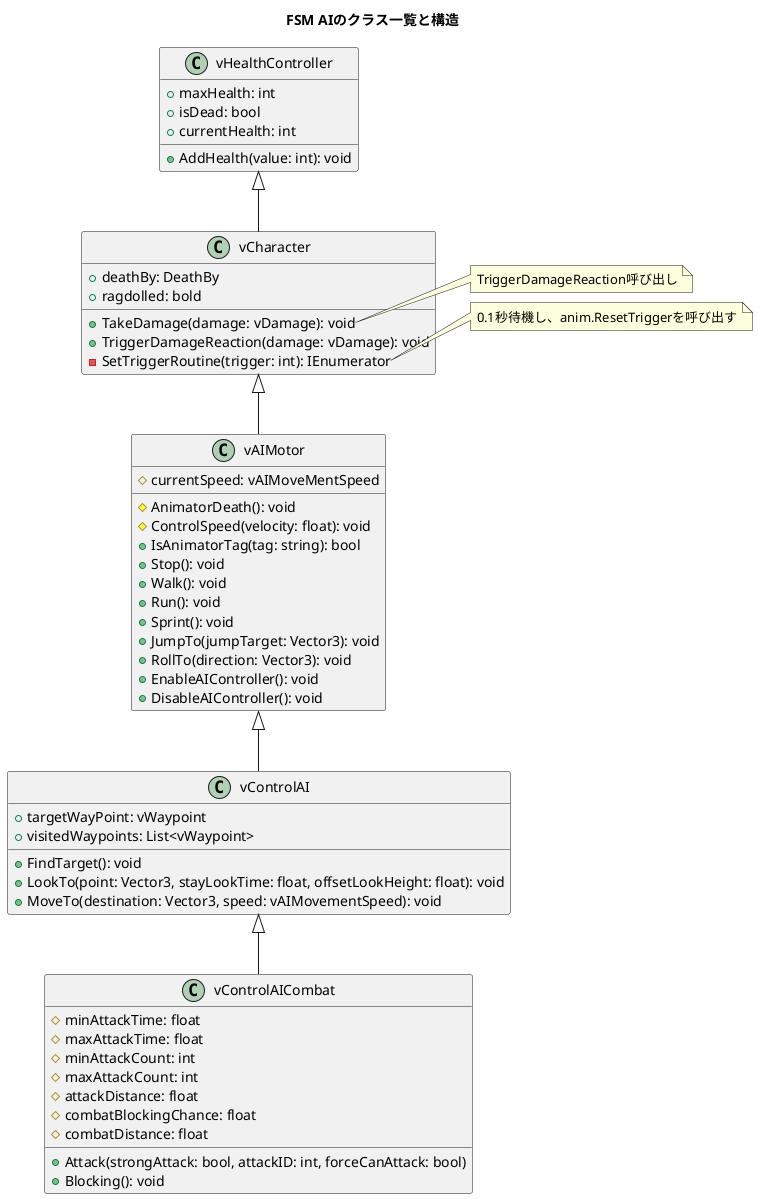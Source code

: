 @startuml invector_fsm_classes
title FSM AIのクラス一覧と構造

class vControlAI {
    + targetWayPoint: vWaypoint
    + visitedWaypoints: List<vWaypoint>
    + FindTarget(): void
    + LookTo(point: Vector3, stayLookTime: float, offsetLookHeight: float): void
    + MoveTo(destination: Vector3, speed: vAIMovementSpeed): void
}

class vAIMotor {
    # currentSpeed: vAIMoveMentSpeed
    # AnimatorDeath(): void
    # ControlSpeed(velocity: float): void
    + IsAnimatorTag(tag: string): bool
    + Stop(): void
    + Walk(): void
    + Run(): void
    + Sprint(): void
    + JumpTo(jumpTarget: Vector3): void
    + RollTo(direction: Vector3): void
    + EnableAIController(): void
    + DisableAIController(): void
}

class vCharacter {
    + deathBy: DeathBy
    + ragdolled: bold
    + TakeDamage(damage: vDamage): void
    + TriggerDamageReaction(damage: vDamage): void
    - SetTriggerRoutine(trigger: int): IEnumerator
}
note right of vCharacter::TakeDamage
    TriggerDamageReaction呼び出し
end note
note right of vCharacter::SetTriggerRoutine
    0.1秒待機し、anim.ResetTriggerを呼び出す
end note

class vHealthController {
    + maxHealth: int
    + isDead: bool
    + currentHealth: int
    + AddHealth(value: int): void
}

class vControlAICombat {
    # minAttackTime: float
    # maxAttackTime: float
    # minAttackCount: int
    # maxAttackCount: int
    # attackDistance: float
    # combatBlockingChance: float
    # combatDistance: float
    + Attack(strongAttack: bool, attackID: int, forceCanAttack: bool)
    + Blocking(): void
    
}

vHealthController <|-- vCharacter
vCharacter <|-- vAIMotor
vAIMotor <|-- vControlAI
vControlAI <|-- vControlAICombat

' class vControlAICombat {
'     # minAttackTime: int
'     # maxAttackTime: int
'     + FindTarget(checkForObstacles: bool): void

' }

' class vControlAIMelee {
'     # moveSetID: int
'     # attackID: int
'     # defenseID: int
'     # recoilID: int
'     + Attack(strongAttack: bool, forceCanAttack: bool): void
'     # TryBlockAttack(damage: vDamage): void
'     # TryApplyRecoil(fighter: vIMeleeFighter): void
'     + BreakAttack(breakAtkID: int): void
'     + OnRecoil(recoilID: int): void
'     + OnReceiveAttack(damage: vDamage, attacker: vIMeleeFighter): void
' }

' interface vIControlAIMelee {

' }

' interface vIMeleeFighter {

' }

@enduml